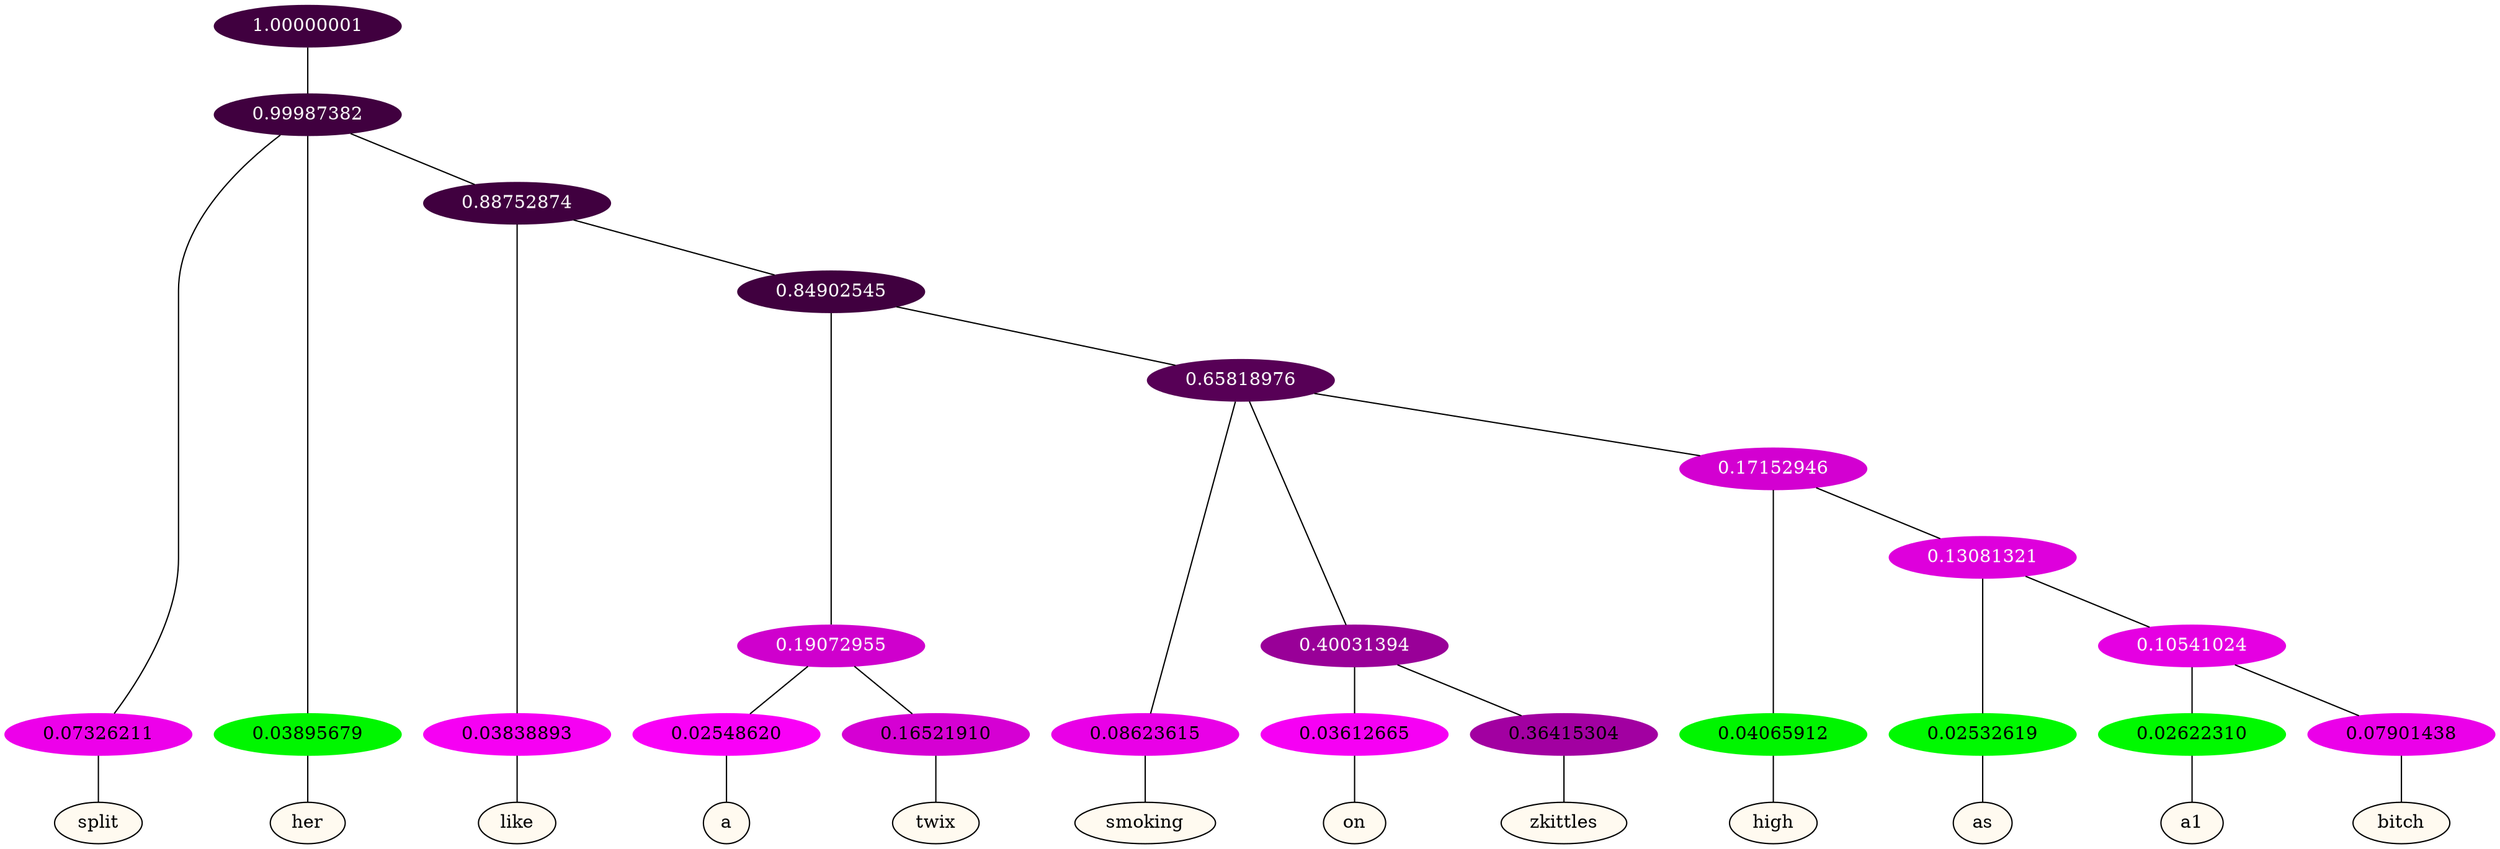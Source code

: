 graph {
	node [format=png height=0.15 nodesep=0.001 ordering=out overlap=prism overlap_scaling=0.01 ranksep=0.001 ratio=0.2 style=filled width=0.15]
	{
		rank=same
		a_w_2 [label=split color=black fillcolor=floralwhite style="filled,solid"]
		a_w_3 [label=her color=black fillcolor=floralwhite style="filled,solid"]
		a_w_5 [label=like color=black fillcolor=floralwhite style="filled,solid"]
		a_w_9 [label=a color=black fillcolor=floralwhite style="filled,solid"]
		a_w_10 [label=twix color=black fillcolor=floralwhite style="filled,solid"]
		a_w_11 [label=smoking color=black fillcolor=floralwhite style="filled,solid"]
		a_w_14 [label=on color=black fillcolor=floralwhite style="filled,solid"]
		a_w_15 [label=zkittles color=black fillcolor=floralwhite style="filled,solid"]
		a_w_16 [label=high color=black fillcolor=floralwhite style="filled,solid"]
		a_w_18 [label=as color=black fillcolor=floralwhite style="filled,solid"]
		a_w_20 [label=a1 color=black fillcolor=floralwhite style="filled,solid"]
		a_w_21 [label=bitch color=black fillcolor=floralwhite style="filled,solid"]
	}
	a_n_2 -- a_w_2
	a_n_3 -- a_w_3
	a_n_5 -- a_w_5
	a_n_9 -- a_w_9
	a_n_10 -- a_w_10
	a_n_11 -- a_w_11
	a_n_14 -- a_w_14
	a_n_15 -- a_w_15
	a_n_16 -- a_w_16
	a_n_18 -- a_w_18
	a_n_20 -- a_w_20
	a_n_21 -- a_w_21
	{
		rank=same
		a_n_2 [label=0.07326211 color="0.835 1.000 0.927" fontcolor=black]
		a_n_3 [label=0.03895679 color="0.334 1.000 0.961" fontcolor=black]
		a_n_5 [label=0.03838893 color="0.835 1.000 0.962" fontcolor=black]
		a_n_9 [label=0.02548620 color="0.835 1.000 0.975" fontcolor=black]
		a_n_10 [label=0.16521910 color="0.835 1.000 0.835" fontcolor=black]
		a_n_11 [label=0.08623615 color="0.835 1.000 0.914" fontcolor=black]
		a_n_14 [label=0.03612665 color="0.835 1.000 0.964" fontcolor=black]
		a_n_15 [label=0.36415304 color="0.835 1.000 0.636" fontcolor=black]
		a_n_16 [label=0.04065912 color="0.334 1.000 0.959" fontcolor=black]
		a_n_18 [label=0.02532619 color="0.334 1.000 0.975" fontcolor=black]
		a_n_20 [label=0.02622310 color="0.334 1.000 0.974" fontcolor=black]
		a_n_21 [label=0.07901438 color="0.835 1.000 0.921" fontcolor=black]
	}
	a_n_0 [label=1.00000001 color="0.835 1.000 0.250" fontcolor=grey99]
	a_n_1 [label=0.99987382 color="0.835 1.000 0.250" fontcolor=grey99]
	a_n_0 -- a_n_1
	a_n_1 -- a_n_2
	a_n_1 -- a_n_3
	a_n_4 [label=0.88752874 color="0.835 1.000 0.250" fontcolor=grey99]
	a_n_1 -- a_n_4
	a_n_4 -- a_n_5
	a_n_6 [label=0.84902545 color="0.835 1.000 0.250" fontcolor=grey99]
	a_n_4 -- a_n_6
	a_n_7 [label=0.19072955 color="0.835 1.000 0.809" fontcolor=grey99]
	a_n_6 -- a_n_7
	a_n_8 [label=0.65818976 color="0.835 1.000 0.342" fontcolor=grey99]
	a_n_6 -- a_n_8
	a_n_7 -- a_n_9
	a_n_7 -- a_n_10
	a_n_8 -- a_n_11
	a_n_12 [label=0.40031394 color="0.835 1.000 0.600" fontcolor=grey99]
	a_n_8 -- a_n_12
	a_n_13 [label=0.17152946 color="0.835 1.000 0.828" fontcolor=grey99]
	a_n_8 -- a_n_13
	a_n_12 -- a_n_14
	a_n_12 -- a_n_15
	a_n_13 -- a_n_16
	a_n_17 [label=0.13081321 color="0.835 1.000 0.869" fontcolor=grey99]
	a_n_13 -- a_n_17
	a_n_17 -- a_n_18
	a_n_19 [label=0.10541024 color="0.835 1.000 0.895" fontcolor=grey99]
	a_n_17 -- a_n_19
	a_n_19 -- a_n_20
	a_n_19 -- a_n_21
}
